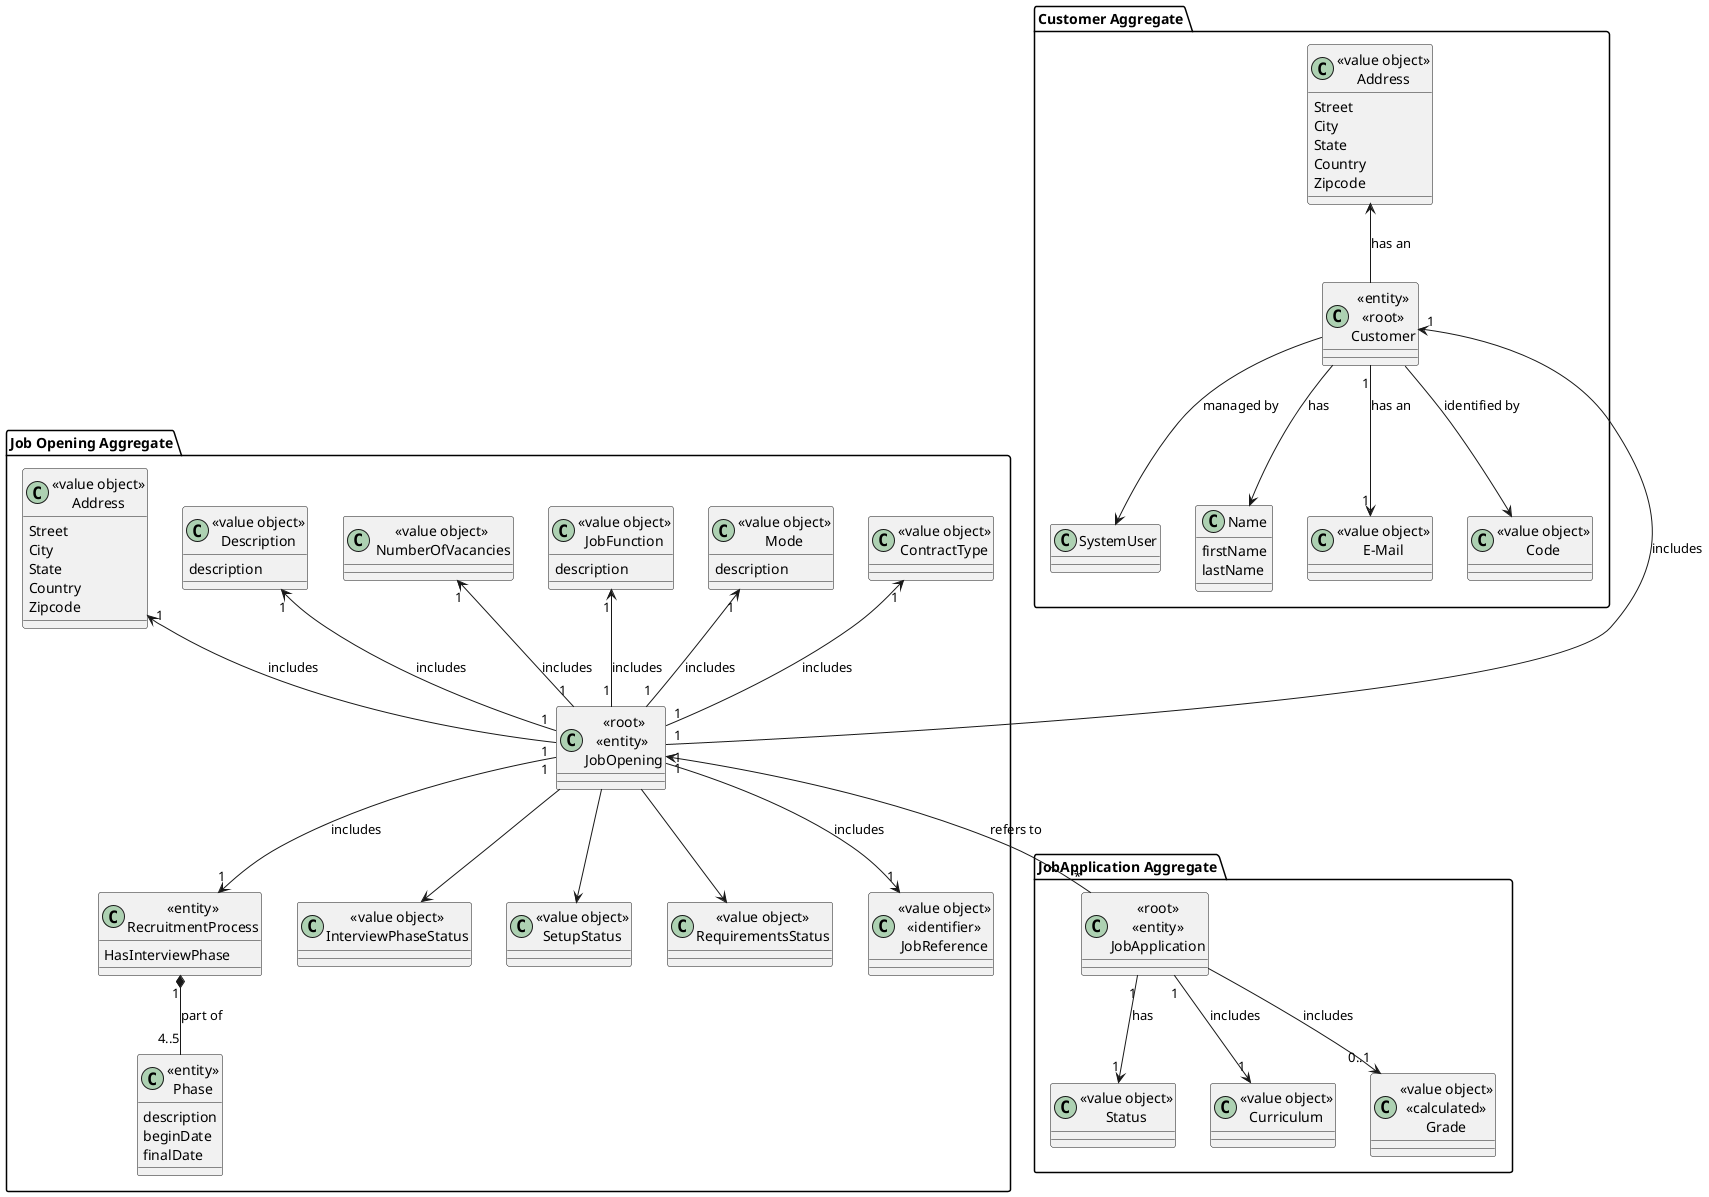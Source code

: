 @startuml
'https://plantuml.com/class-diagram



package "Customer Aggregate"{
    class "«entity»\n«root»\nCustomer" as Customer{

    }

class SystemUser{
}

    class "Name" as Name1 {
        firstName
        lastName
    }
     class "«value object»\nE-Mail" as EMail1{
     }

     class "«value object»\nAddress" as Address2{
            Street
            City
            State
            Country
            Zipcode
     }

     class "«value object»\nCode" as Code{
     }

}

package "Job Opening Aggregate"{

    class "«entity»\nRecruitmentProcess" as RecruitmentProcess{
        HasInterviewPhase
    }

     class "«entity»\nPhase" as Phase{
         description
         beginDate
         finalDate
 }

 class "«value object»\nInterviewPhaseStatus" as InterviewPhaseStatus{
    }
    class "«root»\n«entity» \nJobOpening" as JobOpening{


    }

    class "«value object»\nSetupStatus" as SetupStatus {
    }

    class "«value object»\nRequirementsStatus" as  RequirementsStatus{
    }



     class "«value object»\nContractType" as ContractType{
     }

    class "«value object»\nMode" as Mode{
        description
    }

    class "«value object»\nJobFunction" as JobFunction{
         description
    }

    class "«value object»\n NumberOfVacancies" as  NumberOfVacancies{

    }

    class "«value object»\nDescription" as Description{
         description
    }


    class "«value object»\nAddress" as Address1{
        Street
        City
        State
        Country
        Zipcode
    }

    class "«value object»\n«identifier»\nJobReference" as JobReference{
    }

}


package "JobApplication Aggregate"{
    class "«root»\n«entity»\nJobApplication" as JobApplication{

    }
    class "«value object»\nStatus" as Status{
    }



    class "«value object»\nCurriculum" as Curriculum{
    }


    class "«value object»\n«calculated»\nGrade" as Grade2{}

}


JobApplication"1"-->"1" Curriculum : includes
JobApplication --> "0..1" Grade2 : includes
JobApplication "1"-->"1" Status : has

JobOpening "1"<--"*" JobApplication : refers to


Customer "1"-->"1" EMail1 : has an

Address2 <-- Customer : has an

Customer --> Code : identified by
Customer --> Name1 : has
Customer --> SystemUser : managed by
Mode "1" <-- "1"JobOpening : includes
JobFunction "1" <-- "1"JobOpening : includes
NumberOfVacancies "1" <-- "1"JobOpening : includes
Description "1" <-- "1"JobOpening : includes
Address1"1" <-- "1"JobOpening : includes
ContractType "1" <--"1" JobOpening : includes
JobOpening "1"-->"1" JobReference : includes
Customer "1"<---"1" JobOpening : includes
JobOpening --> SetupStatus
JobOpening --> RequirementsStatus
JobOpening --> InterviewPhaseStatus
RecruitmentProcess "1" *--"4..5" Phase :part of
JobOpening "1" --> "1"RecruitmentProcess :includes
@enduml